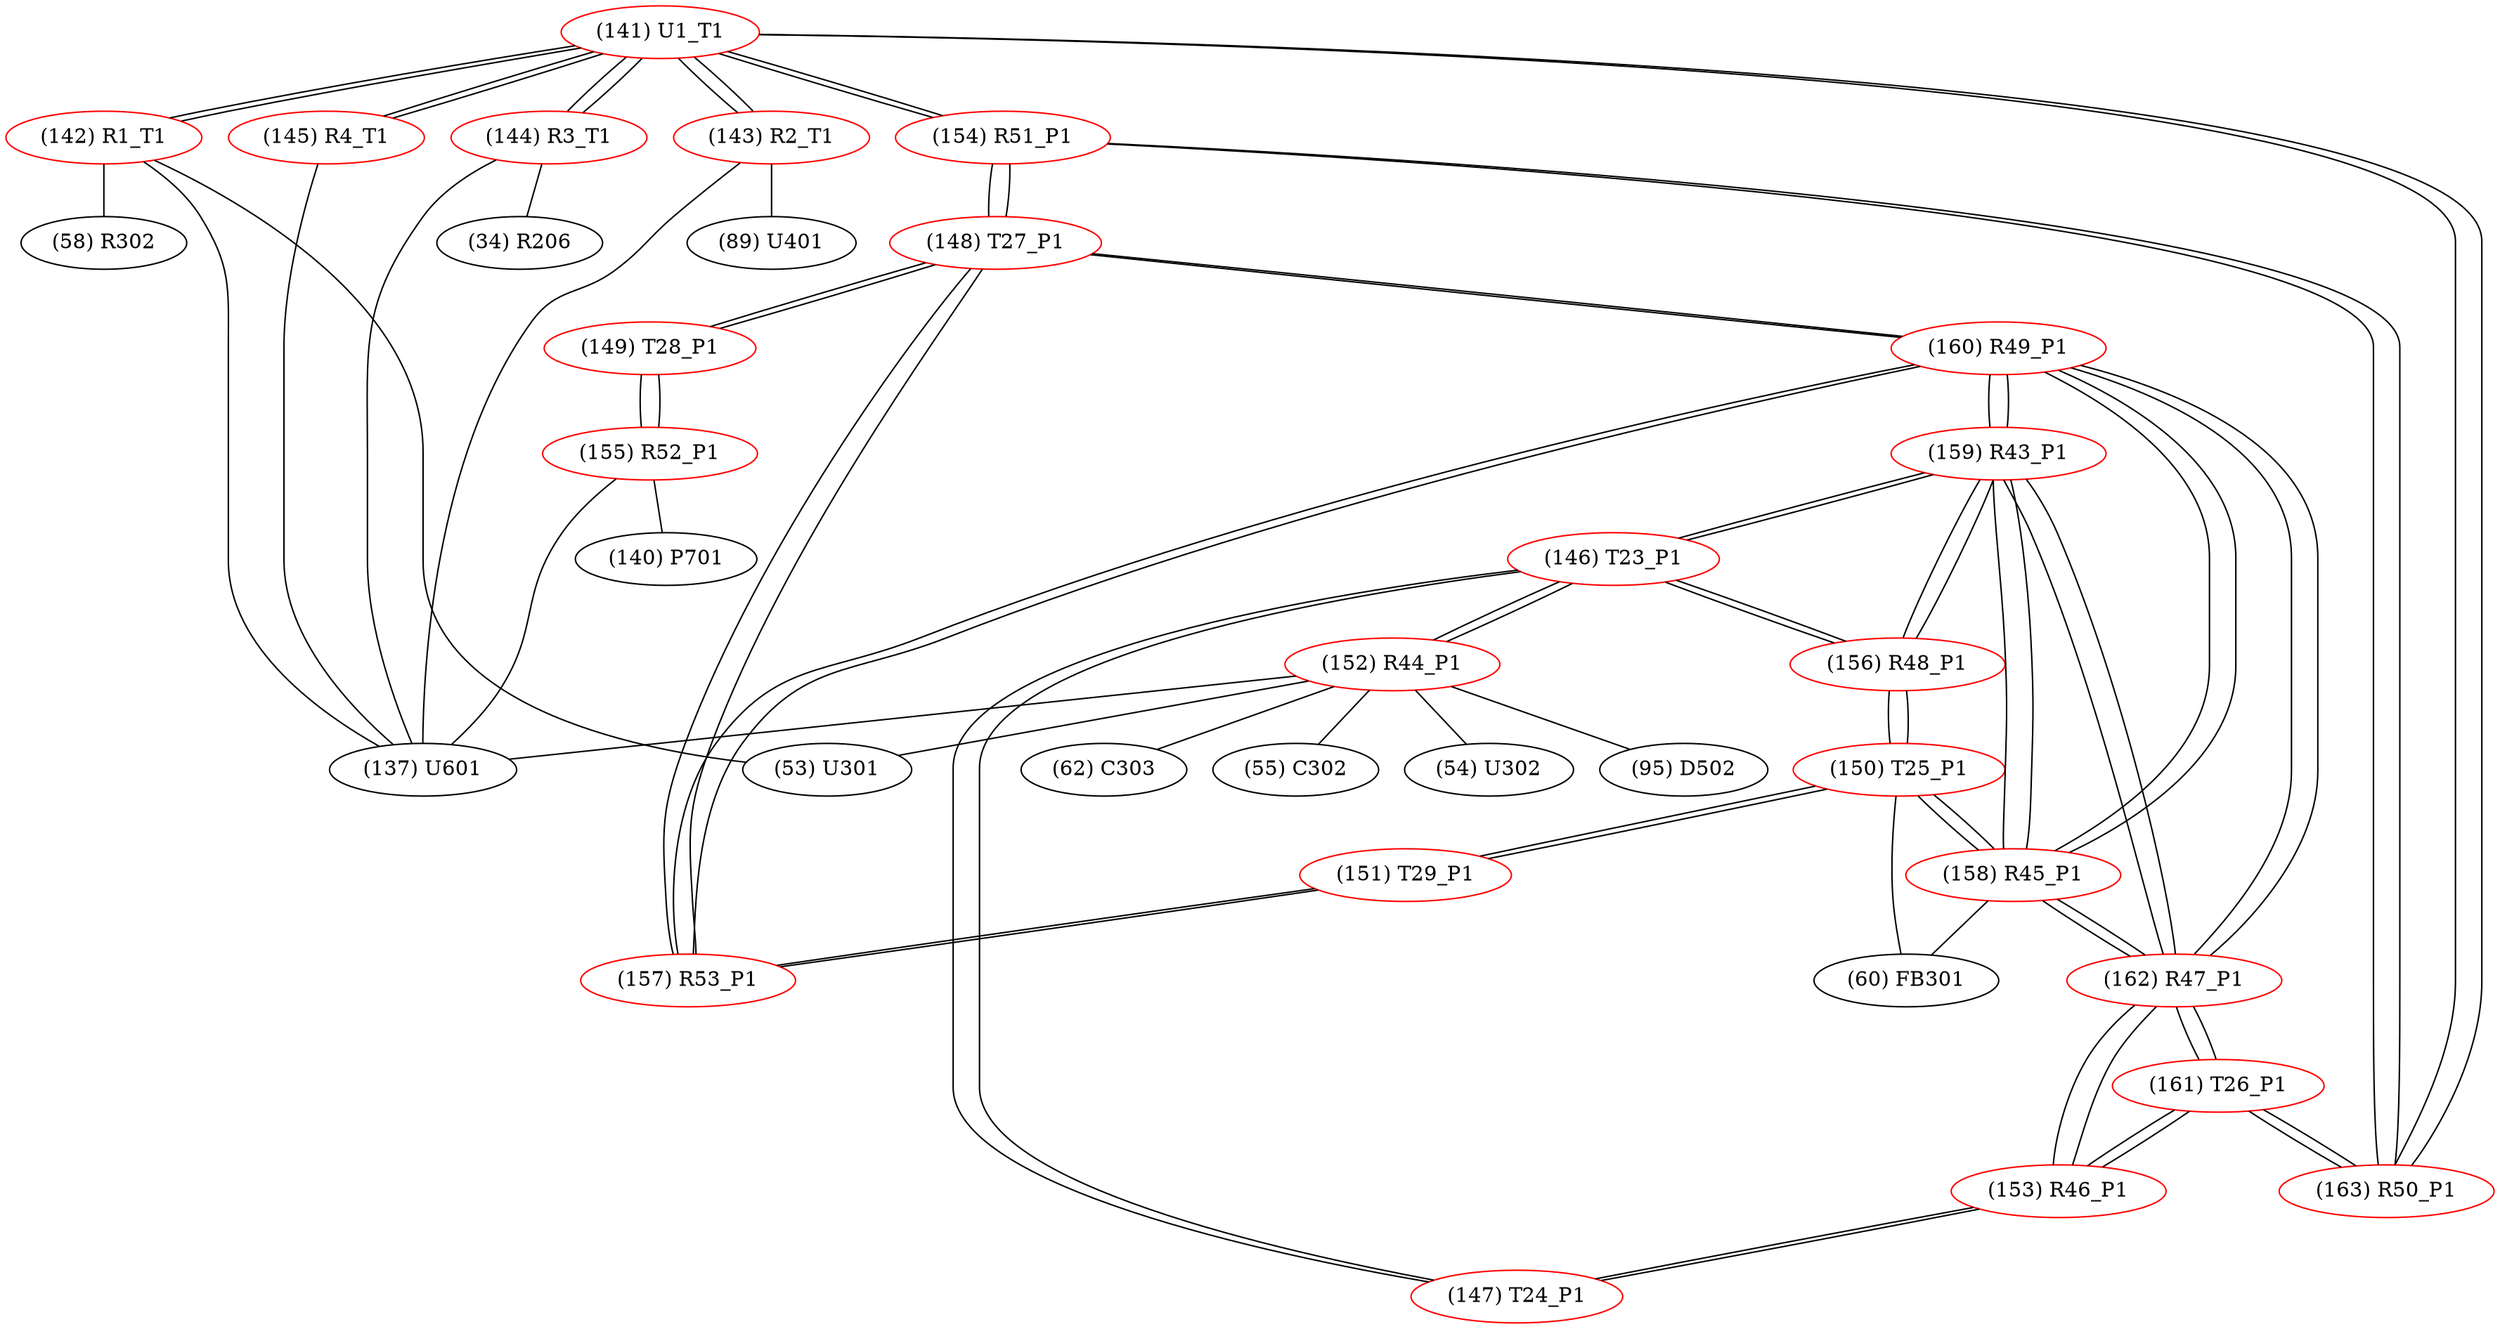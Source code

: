 graph {
	141 [label="(141) U1_T1" color=red]
	142 [label="(142) R1_T1"]
	143 [label="(143) R2_T1"]
	144 [label="(144) R3_T1"]
	145 [label="(145) R4_T1"]
	154 [label="(154) R51_P1"]
	163 [label="(163) R50_P1"]
	142 [label="(142) R1_T1" color=red]
	53 [label="(53) U301"]
	137 [label="(137) U601"]
	58 [label="(58) R302"]
	141 [label="(141) U1_T1"]
	143 [label="(143) R2_T1" color=red]
	137 [label="(137) U601"]
	89 [label="(89) U401"]
	141 [label="(141) U1_T1"]
	144 [label="(144) R3_T1" color=red]
	34 [label="(34) R206"]
	137 [label="(137) U601"]
	141 [label="(141) U1_T1"]
	145 [label="(145) R4_T1" color=red]
	137 [label="(137) U601"]
	141 [label="(141) U1_T1"]
	146 [label="(146) T23_P1" color=red]
	156 [label="(156) R48_P1"]
	159 [label="(159) R43_P1"]
	147 [label="(147) T24_P1"]
	152 [label="(152) R44_P1"]
	147 [label="(147) T24_P1" color=red]
	153 [label="(153) R46_P1"]
	146 [label="(146) T23_P1"]
	148 [label="(148) T27_P1" color=red]
	154 [label="(154) R51_P1"]
	149 [label="(149) T28_P1"]
	157 [label="(157) R53_P1"]
	160 [label="(160) R49_P1"]
	149 [label="(149) T28_P1" color=red]
	155 [label="(155) R52_P1"]
	148 [label="(148) T27_P1"]
	150 [label="(150) T25_P1" color=red]
	151 [label="(151) T29_P1"]
	156 [label="(156) R48_P1"]
	158 [label="(158) R45_P1"]
	60 [label="(60) FB301"]
	151 [label="(151) T29_P1" color=red]
	150 [label="(150) T25_P1"]
	157 [label="(157) R53_P1"]
	152 [label="(152) R44_P1" color=red]
	53 [label="(53) U301"]
	55 [label="(55) C302"]
	54 [label="(54) U302"]
	95 [label="(95) D502"]
	62 [label="(62) C303"]
	137 [label="(137) U601"]
	146 [label="(146) T23_P1"]
	153 [label="(153) R46_P1" color=red]
	161 [label="(161) T26_P1"]
	162 [label="(162) R47_P1"]
	147 [label="(147) T24_P1"]
	154 [label="(154) R51_P1" color=red]
	148 [label="(148) T27_P1"]
	163 [label="(163) R50_P1"]
	141 [label="(141) U1_T1"]
	155 [label="(155) R52_P1" color=red]
	140 [label="(140) P701"]
	137 [label="(137) U601"]
	149 [label="(149) T28_P1"]
	156 [label="(156) R48_P1" color=red]
	150 [label="(150) T25_P1"]
	146 [label="(146) T23_P1"]
	159 [label="(159) R43_P1"]
	157 [label="(157) R53_P1" color=red]
	151 [label="(151) T29_P1"]
	148 [label="(148) T27_P1"]
	160 [label="(160) R49_P1"]
	158 [label="(158) R45_P1" color=red]
	162 [label="(162) R47_P1"]
	159 [label="(159) R43_P1"]
	160 [label="(160) R49_P1"]
	150 [label="(150) T25_P1"]
	60 [label="(60) FB301"]
	159 [label="(159) R43_P1" color=red]
	156 [label="(156) R48_P1"]
	146 [label="(146) T23_P1"]
	162 [label="(162) R47_P1"]
	158 [label="(158) R45_P1"]
	160 [label="(160) R49_P1"]
	160 [label="(160) R49_P1" color=red]
	162 [label="(162) R47_P1"]
	158 [label="(158) R45_P1"]
	159 [label="(159) R43_P1"]
	148 [label="(148) T27_P1"]
	157 [label="(157) R53_P1"]
	161 [label="(161) T26_P1" color=red]
	163 [label="(163) R50_P1"]
	153 [label="(153) R46_P1"]
	162 [label="(162) R47_P1"]
	162 [label="(162) R47_P1" color=red]
	158 [label="(158) R45_P1"]
	159 [label="(159) R43_P1"]
	160 [label="(160) R49_P1"]
	161 [label="(161) T26_P1"]
	153 [label="(153) R46_P1"]
	163 [label="(163) R50_P1" color=red]
	161 [label="(161) T26_P1"]
	154 [label="(154) R51_P1"]
	141 [label="(141) U1_T1"]
	141 -- 142
	141 -- 143
	141 -- 144
	141 -- 145
	141 -- 154
	141 -- 163
	142 -- 53
	142 -- 137
	142 -- 58
	142 -- 141
	143 -- 137
	143 -- 89
	143 -- 141
	144 -- 34
	144 -- 137
	144 -- 141
	145 -- 137
	145 -- 141
	146 -- 156
	146 -- 159
	146 -- 147
	146 -- 152
	147 -- 153
	147 -- 146
	148 -- 154
	148 -- 149
	148 -- 157
	148 -- 160
	149 -- 155
	149 -- 148
	150 -- 151
	150 -- 156
	150 -- 158
	150 -- 60
	151 -- 150
	151 -- 157
	152 -- 53
	152 -- 55
	152 -- 54
	152 -- 95
	152 -- 62
	152 -- 137
	152 -- 146
	153 -- 161
	153 -- 162
	153 -- 147
	154 -- 148
	154 -- 163
	154 -- 141
	155 -- 140
	155 -- 137
	155 -- 149
	156 -- 150
	156 -- 146
	156 -- 159
	157 -- 151
	157 -- 148
	157 -- 160
	158 -- 162
	158 -- 159
	158 -- 160
	158 -- 150
	158 -- 60
	159 -- 156
	159 -- 146
	159 -- 162
	159 -- 158
	159 -- 160
	160 -- 162
	160 -- 158
	160 -- 159
	160 -- 148
	160 -- 157
	161 -- 163
	161 -- 153
	161 -- 162
	162 -- 158
	162 -- 159
	162 -- 160
	162 -- 161
	162 -- 153
	163 -- 161
	163 -- 154
	163 -- 141
}